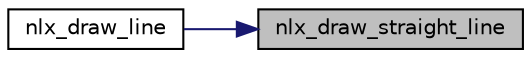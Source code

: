 digraph "nlx_draw_straight_line"
{
 // LATEX_PDF_SIZE
  edge [fontname="Helvetica",fontsize="10",labelfontname="Helvetica",labelfontsize="10"];
  node [fontname="Helvetica",fontsize="10",shape=record];
  rankdir="RL";
  Node1 [label="nlx_draw_straight_line",height=0.2,width=0.4,color="black", fillcolor="grey75", style="filled", fontcolor="black",tooltip="simplified version of nlx_draw_line for straight lines"];
  Node1 -> Node2 [dir="back",color="midnightblue",fontsize="10",style="solid",fontname="Helvetica"];
  Node2 [label="nlx_draw_line",height=0.2,width=0.4,color="black", fillcolor="white", style="filled",URL="$nlx__line_8h.html#af9cccd84e978f22da83d5ec2ecf831c2",tooltip="draw a line on the image"];
}
